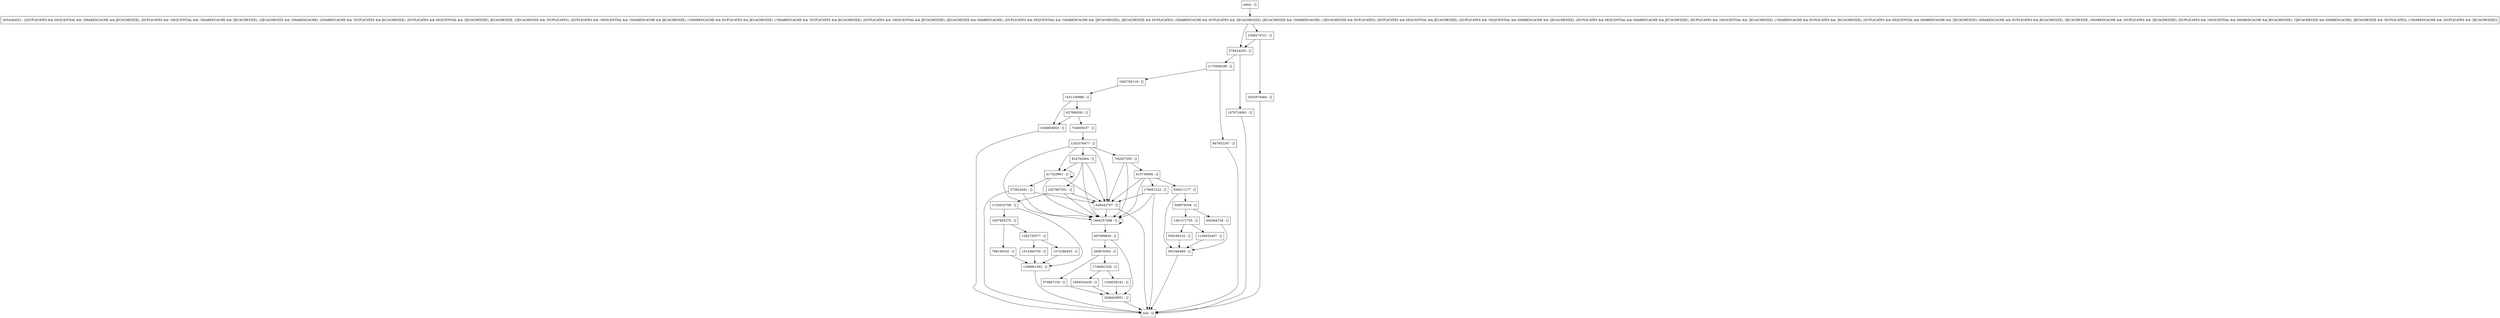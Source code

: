 digraph verifyForeignConstraint {
node [shape=record];
1170566299 [label="1170566299 - []"];
437089293 [label="437089293 - []"];
1514384750 [label="1514384750 - []"];
1109032407 [label="1109032407 - []"];
1282720577 [label="1282720577 - []"];
509169132 [label="509169132 - []"];
1028858953 [label="1028858953 - []"];
1927667551 [label="1927667551 - []"];
1070716061 [label="1070716061 - []"];
1431100988 [label="1431100988 - []"];
702927559 [label="702927559 - []"];
798159162 [label="798159162 - []"];
260870364 [label="260870364 - []"];
1348536181 [label="1348536181 - []"];
579847150 [label="579847150 - []"];
1746061526 [label="1746061526 - []"];
415738006 [label="415738006 - []"];
2055974464 [label="2055974464 - []"];
1202376477 [label="1202376477 - []"];
734605037 [label="734605037 - []"];
847852297 [label="847852297 - []"];
2054284521 [label="2054284521 - [(DUPLICATES && SEQUENTIAL && !SHAREDCACHE && JECACHESIZE), (DUPLICATES && !SEQUENTIAL && !SHAREDCACHE && !JECACHESIZE), (!JECACHESIZE && !SHAREDCACHE), (SHAREDCACHE && !DUPLICATES && JECACHESIZE), (DUPLICATES && SEQUENTIAL && !JECACHESIZE), JECACHESIZE, (!JECACHESIZE && !DUPLICATES), (DUPLICATES && !SEQUENTIAL && !SHAREDCACHE && JECACHESIZE), (!SHAREDCACHE && DUPLICATES && JECACHESIZE), (!SHAREDCACHE && !DUPLICATES && JECACHESIZE), (DUPLICATES && !SEQUENTIAL && JECACHESIZE), (JECACHESIZE && SHAREDCACHE), (DUPLICATES && SEQUENTIAL && !SHAREDCACHE && !JECACHESIZE), (JECACHESIZE && DUPLICATES), (SHAREDCACHE && DUPLICATES && !JECACHESIZE), (JECACHESIZE && !SHAREDCACHE), (!JECACHESIZE && DUPLICATES), (DUPLICATES && SEQUENTIAL && JECACHESIZE), (DUPLICATES && !SEQUENTIAL && SHAREDCACHE && !JECACHESIZE), (DUPLICATES && SEQUENTIAL && SHAREDCACHE && JECACHESIZE), (DUPLICATES && !SEQUENTIAL && !JECACHESIZE), (!SHAREDCACHE && DUPLICATES && !JECACHESIZE), (DUPLICATES && SEQUENTIAL && SHAREDCACHE && !JECACHESIZE), (SHAREDCACHE && DUPLICATES && JECACHESIZE), !JECACHESIZE, (SHAREDCACHE && !DUPLICATES && !JECACHESIZE), (DUPLICATES && !SEQUENTIAL && SHAREDCACHE && JECACHESIZE), (!JECACHESIZE && SHAREDCACHE), (JECACHESIZE && !DUPLICATES), (!SHAREDCACHE && !DUPLICATES && !JECACHESIZE)]"];
1296961592 [label="1296961592 - []"];
591046469 [label="591046469 - []"];
644584728 [label="644584728 - []"];
508079306 [label="508079306 - []"];
924762064 [label="924762064 - []"];
179601222 [label="179601222 - []"];
entry [label="entry - []"];
exit [label="exit - []"];
1669534436 [label="1669534436 - []"];
1572286453 [label="1572286453 - []"];
1508274721 [label="1508274721 - []"];
579424203 [label="579424203 - []"];
1602760118 [label="1602760118 - []"];
936411177 [label="936411177 - []"];
1664257298 [label="1664257298 - []"];
1153032768 [label="1153032768 - []"];
373923441 [label="373923441 - []"];
1007855275 [label="1007855275 - []"];
417429961 [label="417429961 - []"];
1361471755 [label="1361471755 - []"];
649442797 [label="649442797 - []"];
667699830 [label="667699830 - []"];
2046430951 [label="2046430951 - []"];
entry;
exit;
1170566299 -> 1602760118;
1170566299 -> 847852297;
437089293 -> 734605037;
437089293 -> 1028858953;
1514384750 -> 1296961592;
1109032407 -> 591046469;
1282720577 -> 1572286453;
1282720577 -> 1514384750;
509169132 -> 591046469;
1028858953 -> exit;
1927667551 -> 1664257298;
1927667551 -> 1153032768;
1927667551 -> 649442797;
1070716061 -> exit;
1431100988 -> 437089293;
1431100988 -> 1028858953;
702927559 -> 1664257298;
702927559 -> 649442797;
702927559 -> 415738006;
798159162 -> 1296961592;
260870364 -> 579847150;
260870364 -> 1746061526;
1348536181 -> 2046430951;
579847150 -> 2046430951;
1746061526 -> 1669534436;
1746061526 -> 1348536181;
415738006 -> 179601222;
415738006 -> 936411177;
415738006 -> 1664257298;
415738006 -> 649442797;
2055974464 -> exit;
1202376477 -> 924762064;
1202376477 -> 702927559;
1202376477 -> 1664257298;
1202376477 -> 417429961;
1202376477 -> 649442797;
734605037 -> 1202376477;
847852297 -> exit;
2054284521 -> 1508274721;
2054284521 -> 579424203;
1296961592 -> exit;
591046469 -> exit;
644584728 -> 591046469;
508079306 -> 1361471755;
508079306 -> 644584728;
924762064 -> 1927667551;
924762064 -> 1664257298;
924762064 -> 417429961;
924762064 -> 649442797;
179601222 -> exit;
179601222 -> 1664257298;
179601222 -> 649442797;
entry -> 2054284521;
1669534436 -> 2046430951;
1572286453 -> 1296961592;
1508274721 -> 2055974464;
1508274721 -> 579424203;
579424203 -> 1170566299;
579424203 -> 1070716061;
1602760118 -> 1431100988;
936411177 -> 591046469;
936411177 -> 508079306;
1664257298 -> 1664257298;
1664257298 -> 667699830;
1153032768 -> 1007855275;
1153032768 -> 1296961592;
373923441 -> exit;
373923441 -> 1664257298;
373923441 -> 649442797;
1007855275 -> 798159162;
1007855275 -> 1282720577;
417429961 -> 1664257298;
417429961 -> 373923441;
417429961 -> 417429961;
417429961 -> 649442797;
1361471755 -> 1109032407;
1361471755 -> 509169132;
649442797 -> exit;
649442797 -> 1664257298;
667699830 -> 260870364;
667699830 -> 2046430951;
2046430951 -> exit;
}
